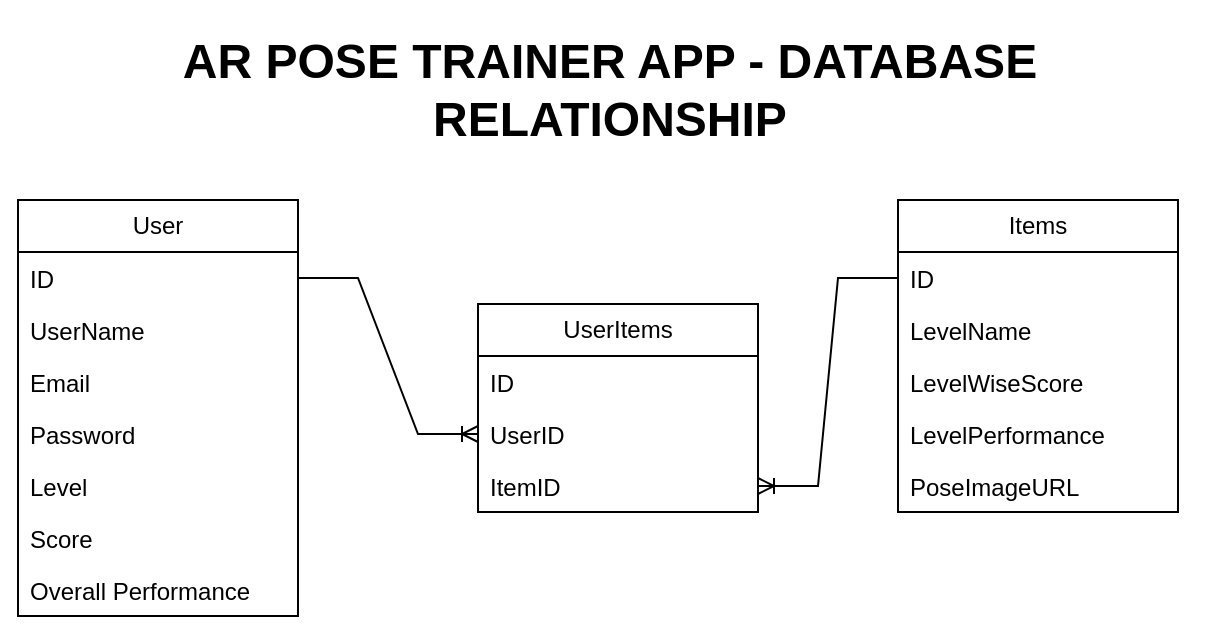 <mxfile version="24.3.0" type="github">
  <diagram name="Page-1" id="yLieP1Tp2vN_AIQ1ig5H">
    <mxGraphModel dx="954" dy="512" grid="1" gridSize="10" guides="1" tooltips="1" connect="1" arrows="1" fold="1" page="1" pageScale="1" pageWidth="850" pageHeight="1100" math="0" shadow="0">
      <root>
        <mxCell id="0" />
        <mxCell id="1" parent="0" />
        <mxCell id="jVUJUDtGDTZFxj7DtZXQ-14" value="User" style="swimlane;fontStyle=0;childLayout=stackLayout;horizontal=1;startSize=26;fillColor=none;horizontalStack=0;resizeParent=1;resizeParentMax=0;resizeLast=0;collapsible=1;marginBottom=0;whiteSpace=wrap;html=1;" vertex="1" parent="1">
          <mxGeometry x="119" y="160" width="140" height="208" as="geometry" />
        </mxCell>
        <mxCell id="jVUJUDtGDTZFxj7DtZXQ-15" value="ID&lt;div&gt;&lt;br&gt;&lt;/div&gt;" style="text;strokeColor=none;fillColor=none;align=left;verticalAlign=top;spacingLeft=4;spacingRight=4;overflow=hidden;rotatable=0;points=[[0,0.5],[1,0.5]];portConstraint=eastwest;whiteSpace=wrap;html=1;" vertex="1" parent="jVUJUDtGDTZFxj7DtZXQ-14">
          <mxGeometry y="26" width="140" height="26" as="geometry" />
        </mxCell>
        <mxCell id="jVUJUDtGDTZFxj7DtZXQ-16" value="UserName" style="text;strokeColor=none;fillColor=none;align=left;verticalAlign=top;spacingLeft=4;spacingRight=4;overflow=hidden;rotatable=0;points=[[0,0.5],[1,0.5]];portConstraint=eastwest;whiteSpace=wrap;html=1;" vertex="1" parent="jVUJUDtGDTZFxj7DtZXQ-14">
          <mxGeometry y="52" width="140" height="26" as="geometry" />
        </mxCell>
        <mxCell id="jVUJUDtGDTZFxj7DtZXQ-17" value="Email" style="text;strokeColor=none;fillColor=none;align=left;verticalAlign=top;spacingLeft=4;spacingRight=4;overflow=hidden;rotatable=0;points=[[0,0.5],[1,0.5]];portConstraint=eastwest;whiteSpace=wrap;html=1;" vertex="1" parent="jVUJUDtGDTZFxj7DtZXQ-14">
          <mxGeometry y="78" width="140" height="26" as="geometry" />
        </mxCell>
        <mxCell id="jVUJUDtGDTZFxj7DtZXQ-18" value="Password" style="text;strokeColor=none;fillColor=none;align=left;verticalAlign=top;spacingLeft=4;spacingRight=4;overflow=hidden;rotatable=0;points=[[0,0.5],[1,0.5]];portConstraint=eastwest;whiteSpace=wrap;html=1;" vertex="1" parent="jVUJUDtGDTZFxj7DtZXQ-14">
          <mxGeometry y="104" width="140" height="26" as="geometry" />
        </mxCell>
        <mxCell id="jVUJUDtGDTZFxj7DtZXQ-19" value="Level" style="text;strokeColor=none;fillColor=none;align=left;verticalAlign=top;spacingLeft=4;spacingRight=4;overflow=hidden;rotatable=0;points=[[0,0.5],[1,0.5]];portConstraint=eastwest;whiteSpace=wrap;html=1;" vertex="1" parent="jVUJUDtGDTZFxj7DtZXQ-14">
          <mxGeometry y="130" width="140" height="26" as="geometry" />
        </mxCell>
        <mxCell id="jVUJUDtGDTZFxj7DtZXQ-20" value="Score" style="text;strokeColor=none;fillColor=none;align=left;verticalAlign=top;spacingLeft=4;spacingRight=4;overflow=hidden;rotatable=0;points=[[0,0.5],[1,0.5]];portConstraint=eastwest;whiteSpace=wrap;html=1;" vertex="1" parent="jVUJUDtGDTZFxj7DtZXQ-14">
          <mxGeometry y="156" width="140" height="26" as="geometry" />
        </mxCell>
        <mxCell id="jVUJUDtGDTZFxj7DtZXQ-28" value="Overall Performance" style="text;strokeColor=none;fillColor=none;align=left;verticalAlign=top;spacingLeft=4;spacingRight=4;overflow=hidden;rotatable=0;points=[[0,0.5],[1,0.5]];portConstraint=eastwest;whiteSpace=wrap;html=1;" vertex="1" parent="jVUJUDtGDTZFxj7DtZXQ-14">
          <mxGeometry y="182" width="140" height="26" as="geometry" />
        </mxCell>
        <mxCell id="jVUJUDtGDTZFxj7DtZXQ-21" value="Items" style="swimlane;fontStyle=0;childLayout=stackLayout;horizontal=1;startSize=26;fillColor=none;horizontalStack=0;resizeParent=1;resizeParentMax=0;resizeLast=0;collapsible=1;marginBottom=0;whiteSpace=wrap;html=1;" vertex="1" parent="1">
          <mxGeometry x="559" y="160" width="140" height="156" as="geometry" />
        </mxCell>
        <mxCell id="jVUJUDtGDTZFxj7DtZXQ-22" value="ID&lt;div&gt;&lt;br&gt;&lt;/div&gt;" style="text;strokeColor=none;fillColor=none;align=left;verticalAlign=top;spacingLeft=4;spacingRight=4;overflow=hidden;rotatable=0;points=[[0,0.5],[1,0.5]];portConstraint=eastwest;whiteSpace=wrap;html=1;" vertex="1" parent="jVUJUDtGDTZFxj7DtZXQ-21">
          <mxGeometry y="26" width="140" height="26" as="geometry" />
        </mxCell>
        <mxCell id="jVUJUDtGDTZFxj7DtZXQ-23" value="LevelName" style="text;strokeColor=none;fillColor=none;align=left;verticalAlign=top;spacingLeft=4;spacingRight=4;overflow=hidden;rotatable=0;points=[[0,0.5],[1,0.5]];portConstraint=eastwest;whiteSpace=wrap;html=1;" vertex="1" parent="jVUJUDtGDTZFxj7DtZXQ-21">
          <mxGeometry y="52" width="140" height="26" as="geometry" />
        </mxCell>
        <mxCell id="jVUJUDtGDTZFxj7DtZXQ-24" value="LevelWiseScore" style="text;strokeColor=none;fillColor=none;align=left;verticalAlign=top;spacingLeft=4;spacingRight=4;overflow=hidden;rotatable=0;points=[[0,0.5],[1,0.5]];portConstraint=eastwest;whiteSpace=wrap;html=1;" vertex="1" parent="jVUJUDtGDTZFxj7DtZXQ-21">
          <mxGeometry y="78" width="140" height="26" as="geometry" />
        </mxCell>
        <mxCell id="jVUJUDtGDTZFxj7DtZXQ-25" value="LevelPerformance" style="text;strokeColor=none;fillColor=none;align=left;verticalAlign=top;spacingLeft=4;spacingRight=4;overflow=hidden;rotatable=0;points=[[0,0.5],[1,0.5]];portConstraint=eastwest;whiteSpace=wrap;html=1;" vertex="1" parent="jVUJUDtGDTZFxj7DtZXQ-21">
          <mxGeometry y="104" width="140" height="26" as="geometry" />
        </mxCell>
        <mxCell id="jVUJUDtGDTZFxj7DtZXQ-29" value="PoseImageURL" style="text;strokeColor=none;fillColor=none;align=left;verticalAlign=top;spacingLeft=4;spacingRight=4;overflow=hidden;rotatable=0;points=[[0,0.5],[1,0.5]];portConstraint=eastwest;whiteSpace=wrap;html=1;" vertex="1" parent="jVUJUDtGDTZFxj7DtZXQ-21">
          <mxGeometry y="130" width="140" height="26" as="geometry" />
        </mxCell>
        <mxCell id="jVUJUDtGDTZFxj7DtZXQ-30" value="UserItems" style="swimlane;fontStyle=0;childLayout=stackLayout;horizontal=1;startSize=26;fillColor=none;horizontalStack=0;resizeParent=1;resizeParentMax=0;resizeLast=0;collapsible=1;marginBottom=0;whiteSpace=wrap;html=1;" vertex="1" parent="1">
          <mxGeometry x="349" y="212" width="140" height="104" as="geometry" />
        </mxCell>
        <mxCell id="jVUJUDtGDTZFxj7DtZXQ-31" value="ID&lt;div&gt;&lt;br&gt;&lt;/div&gt;" style="text;strokeColor=none;fillColor=none;align=left;verticalAlign=top;spacingLeft=4;spacingRight=4;overflow=hidden;rotatable=0;points=[[0,0.5],[1,0.5]];portConstraint=eastwest;whiteSpace=wrap;html=1;" vertex="1" parent="jVUJUDtGDTZFxj7DtZXQ-30">
          <mxGeometry y="26" width="140" height="26" as="geometry" />
        </mxCell>
        <mxCell id="jVUJUDtGDTZFxj7DtZXQ-32" value="UserID" style="text;strokeColor=none;fillColor=none;align=left;verticalAlign=top;spacingLeft=4;spacingRight=4;overflow=hidden;rotatable=0;points=[[0,0.5],[1,0.5]];portConstraint=eastwest;whiteSpace=wrap;html=1;" vertex="1" parent="jVUJUDtGDTZFxj7DtZXQ-30">
          <mxGeometry y="52" width="140" height="26" as="geometry" />
        </mxCell>
        <mxCell id="jVUJUDtGDTZFxj7DtZXQ-33" value="ItemID" style="text;strokeColor=none;fillColor=none;align=left;verticalAlign=top;spacingLeft=4;spacingRight=4;overflow=hidden;rotatable=0;points=[[0,0.5],[1,0.5]];portConstraint=eastwest;whiteSpace=wrap;html=1;" vertex="1" parent="jVUJUDtGDTZFxj7DtZXQ-30">
          <mxGeometry y="78" width="140" height="26" as="geometry" />
        </mxCell>
        <mxCell id="jVUJUDtGDTZFxj7DtZXQ-36" value="" style="edgeStyle=entityRelationEdgeStyle;fontSize=12;html=1;endArrow=ERoneToMany;rounded=0;" edge="1" parent="1" source="jVUJUDtGDTZFxj7DtZXQ-15" target="jVUJUDtGDTZFxj7DtZXQ-32">
          <mxGeometry width="100" height="100" relative="1" as="geometry">
            <mxPoint x="419" y="320" as="sourcePoint" />
            <mxPoint x="519" y="220" as="targetPoint" />
            <Array as="points">
              <mxPoint x="279" y="260" />
              <mxPoint x="289" y="270" />
              <mxPoint x="379" y="280" />
            </Array>
          </mxGeometry>
        </mxCell>
        <mxCell id="jVUJUDtGDTZFxj7DtZXQ-37" value="" style="edgeStyle=entityRelationEdgeStyle;fontSize=12;html=1;endArrow=ERoneToMany;rounded=0;" edge="1" parent="1" source="jVUJUDtGDTZFxj7DtZXQ-22" target="jVUJUDtGDTZFxj7DtZXQ-33">
          <mxGeometry width="100" height="100" relative="1" as="geometry">
            <mxPoint x="419" y="320" as="sourcePoint" />
            <mxPoint x="519" y="220" as="targetPoint" />
          </mxGeometry>
        </mxCell>
        <mxCell id="jVUJUDtGDTZFxj7DtZXQ-38" value="&lt;h1&gt;&lt;b&gt;AR POSE TRAINER APP - DATABASE RELATIONSHIP&lt;/b&gt;&lt;/h1&gt;" style="text;html=1;align=center;verticalAlign=middle;whiteSpace=wrap;rounded=0;" vertex="1" parent="1">
          <mxGeometry x="110" y="90" width="610" height="30" as="geometry" />
        </mxCell>
      </root>
    </mxGraphModel>
  </diagram>
</mxfile>
